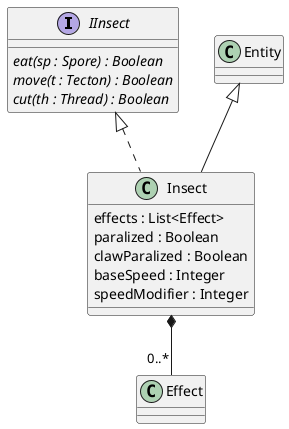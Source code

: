 @startuml insect

interface IInsect{
    {abstract} eat(sp : Spore) : Boolean
    {abstract} move(t : Tecton) : Boolean
    {abstract} cut(th : Thread) : Boolean
}

Insect *-- "0..*" Effect
class Insect extends Entity implements IInsect{
    effects : List<Effect>
    paralized : Boolean
    clawParalized : Boolean
    baseSpeed : Integer
    speedModifier : Integer
}

@enduml